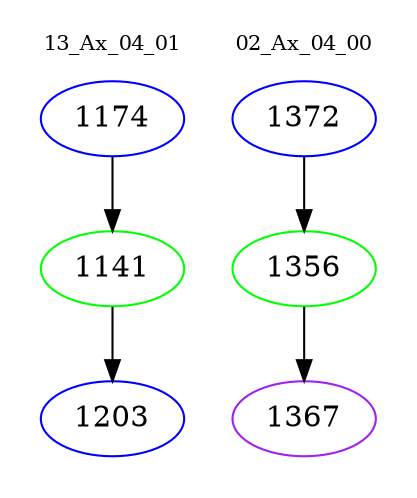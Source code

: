 digraph{
subgraph cluster_0 {
color = white
label = "13_Ax_04_01";
fontsize=10;
T0_1174 [label="1174", color="blue"]
T0_1174 -> T0_1141 [color="black"]
T0_1141 [label="1141", color="green"]
T0_1141 -> T0_1203 [color="black"]
T0_1203 [label="1203", color="blue"]
}
subgraph cluster_1 {
color = white
label = "02_Ax_04_00";
fontsize=10;
T1_1372 [label="1372", color="blue"]
T1_1372 -> T1_1356 [color="black"]
T1_1356 [label="1356", color="green"]
T1_1356 -> T1_1367 [color="black"]
T1_1367 [label="1367", color="purple"]
}
}
